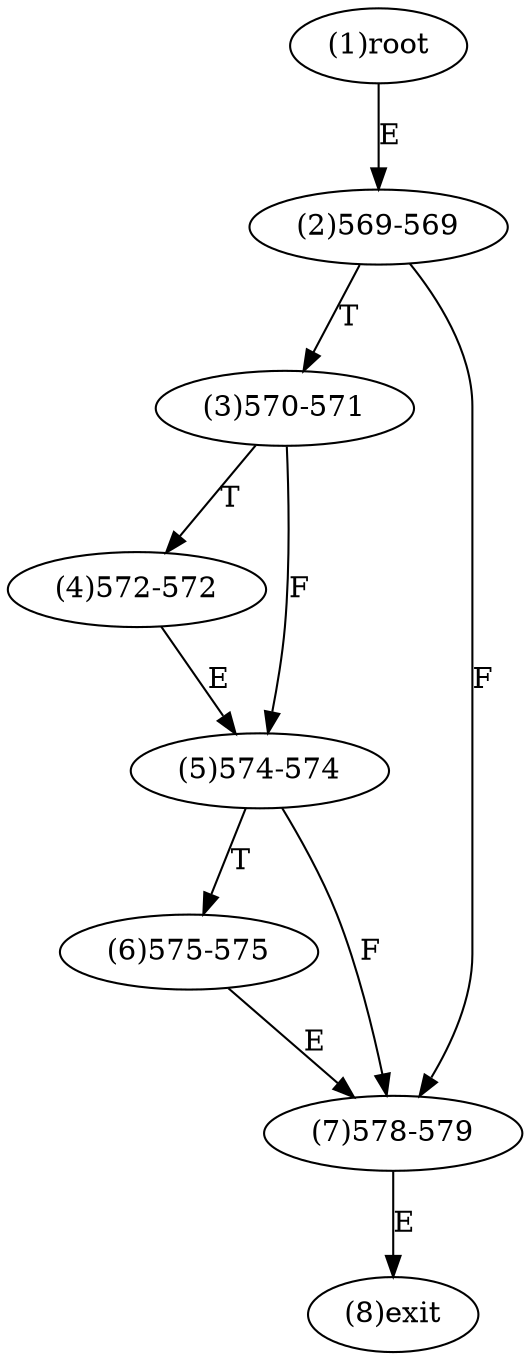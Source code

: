digraph "" { 
1[ label="(1)root"];
2[ label="(2)569-569"];
3[ label="(3)570-571"];
4[ label="(4)572-572"];
5[ label="(5)574-574"];
6[ label="(6)575-575"];
7[ label="(7)578-579"];
8[ label="(8)exit"];
1->2[ label="E"];
2->7[ label="F"];
2->3[ label="T"];
3->5[ label="F"];
3->4[ label="T"];
4->5[ label="E"];
5->7[ label="F"];
5->6[ label="T"];
6->7[ label="E"];
7->8[ label="E"];
}